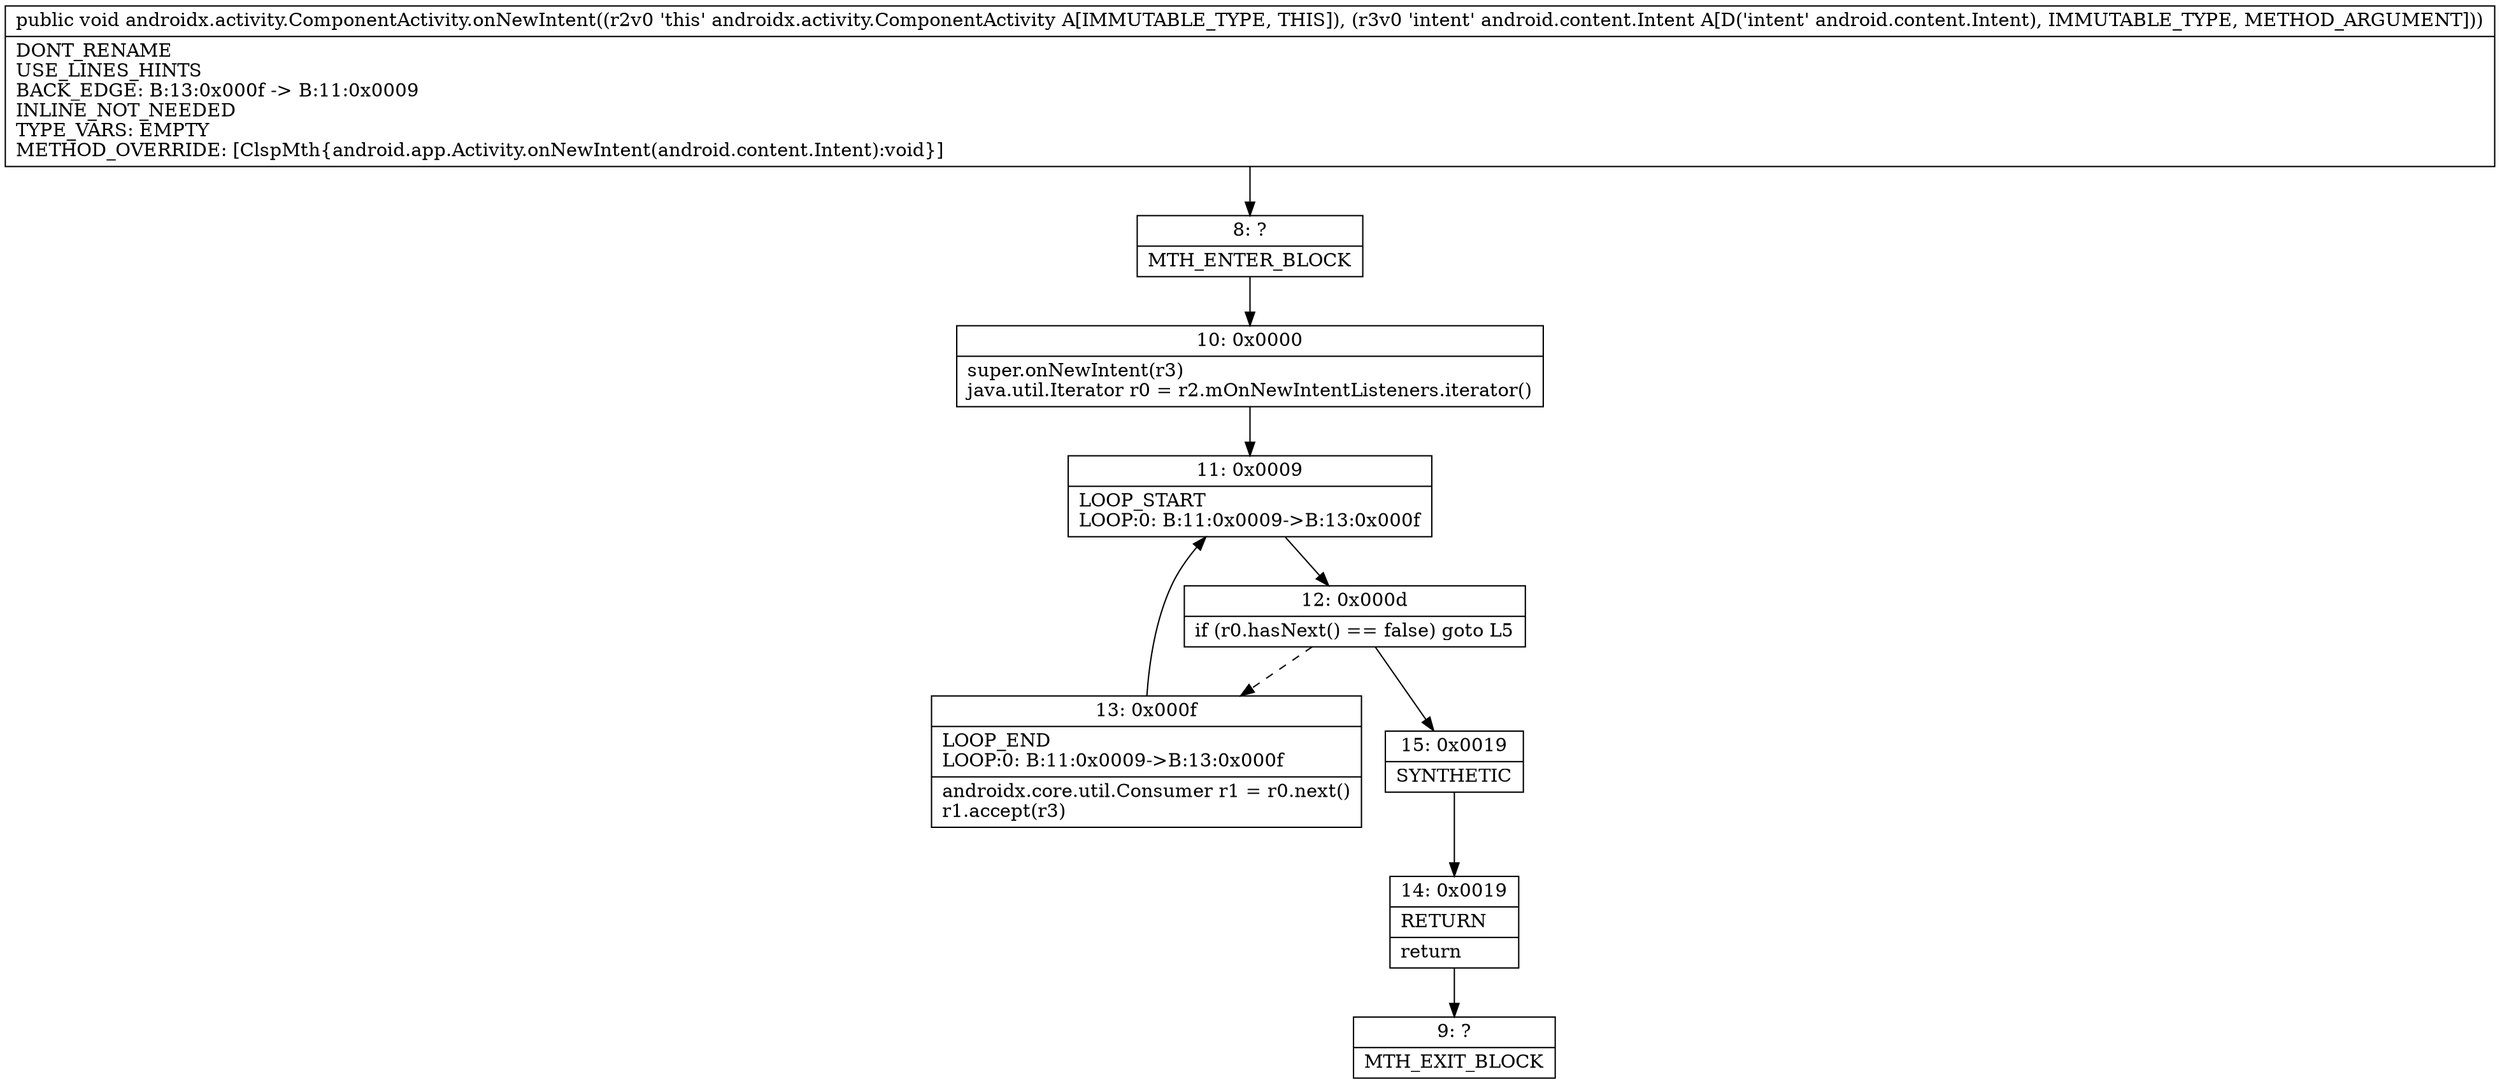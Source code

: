 digraph "CFG forandroidx.activity.ComponentActivity.onNewIntent(Landroid\/content\/Intent;)V" {
Node_8 [shape=record,label="{8\:\ ?|MTH_ENTER_BLOCK\l}"];
Node_10 [shape=record,label="{10\:\ 0x0000|super.onNewIntent(r3)\ljava.util.Iterator r0 = r2.mOnNewIntentListeners.iterator()\l}"];
Node_11 [shape=record,label="{11\:\ 0x0009|LOOP_START\lLOOP:0: B:11:0x0009\-\>B:13:0x000f\l}"];
Node_12 [shape=record,label="{12\:\ 0x000d|if (r0.hasNext() == false) goto L5\l}"];
Node_13 [shape=record,label="{13\:\ 0x000f|LOOP_END\lLOOP:0: B:11:0x0009\-\>B:13:0x000f\l|androidx.core.util.Consumer r1 = r0.next()\lr1.accept(r3)\l}"];
Node_15 [shape=record,label="{15\:\ 0x0019|SYNTHETIC\l}"];
Node_14 [shape=record,label="{14\:\ 0x0019|RETURN\l|return\l}"];
Node_9 [shape=record,label="{9\:\ ?|MTH_EXIT_BLOCK\l}"];
MethodNode[shape=record,label="{public void androidx.activity.ComponentActivity.onNewIntent((r2v0 'this' androidx.activity.ComponentActivity A[IMMUTABLE_TYPE, THIS]), (r3v0 'intent' android.content.Intent A[D('intent' android.content.Intent), IMMUTABLE_TYPE, METHOD_ARGUMENT]))  | DONT_RENAME\lUSE_LINES_HINTS\lBACK_EDGE: B:13:0x000f \-\> B:11:0x0009\lINLINE_NOT_NEEDED\lTYPE_VARS: EMPTY\lMETHOD_OVERRIDE: [ClspMth\{android.app.Activity.onNewIntent(android.content.Intent):void\}]\l}"];
MethodNode -> Node_8;Node_8 -> Node_10;
Node_10 -> Node_11;
Node_11 -> Node_12;
Node_12 -> Node_13[style=dashed];
Node_12 -> Node_15;
Node_13 -> Node_11;
Node_15 -> Node_14;
Node_14 -> Node_9;
}

